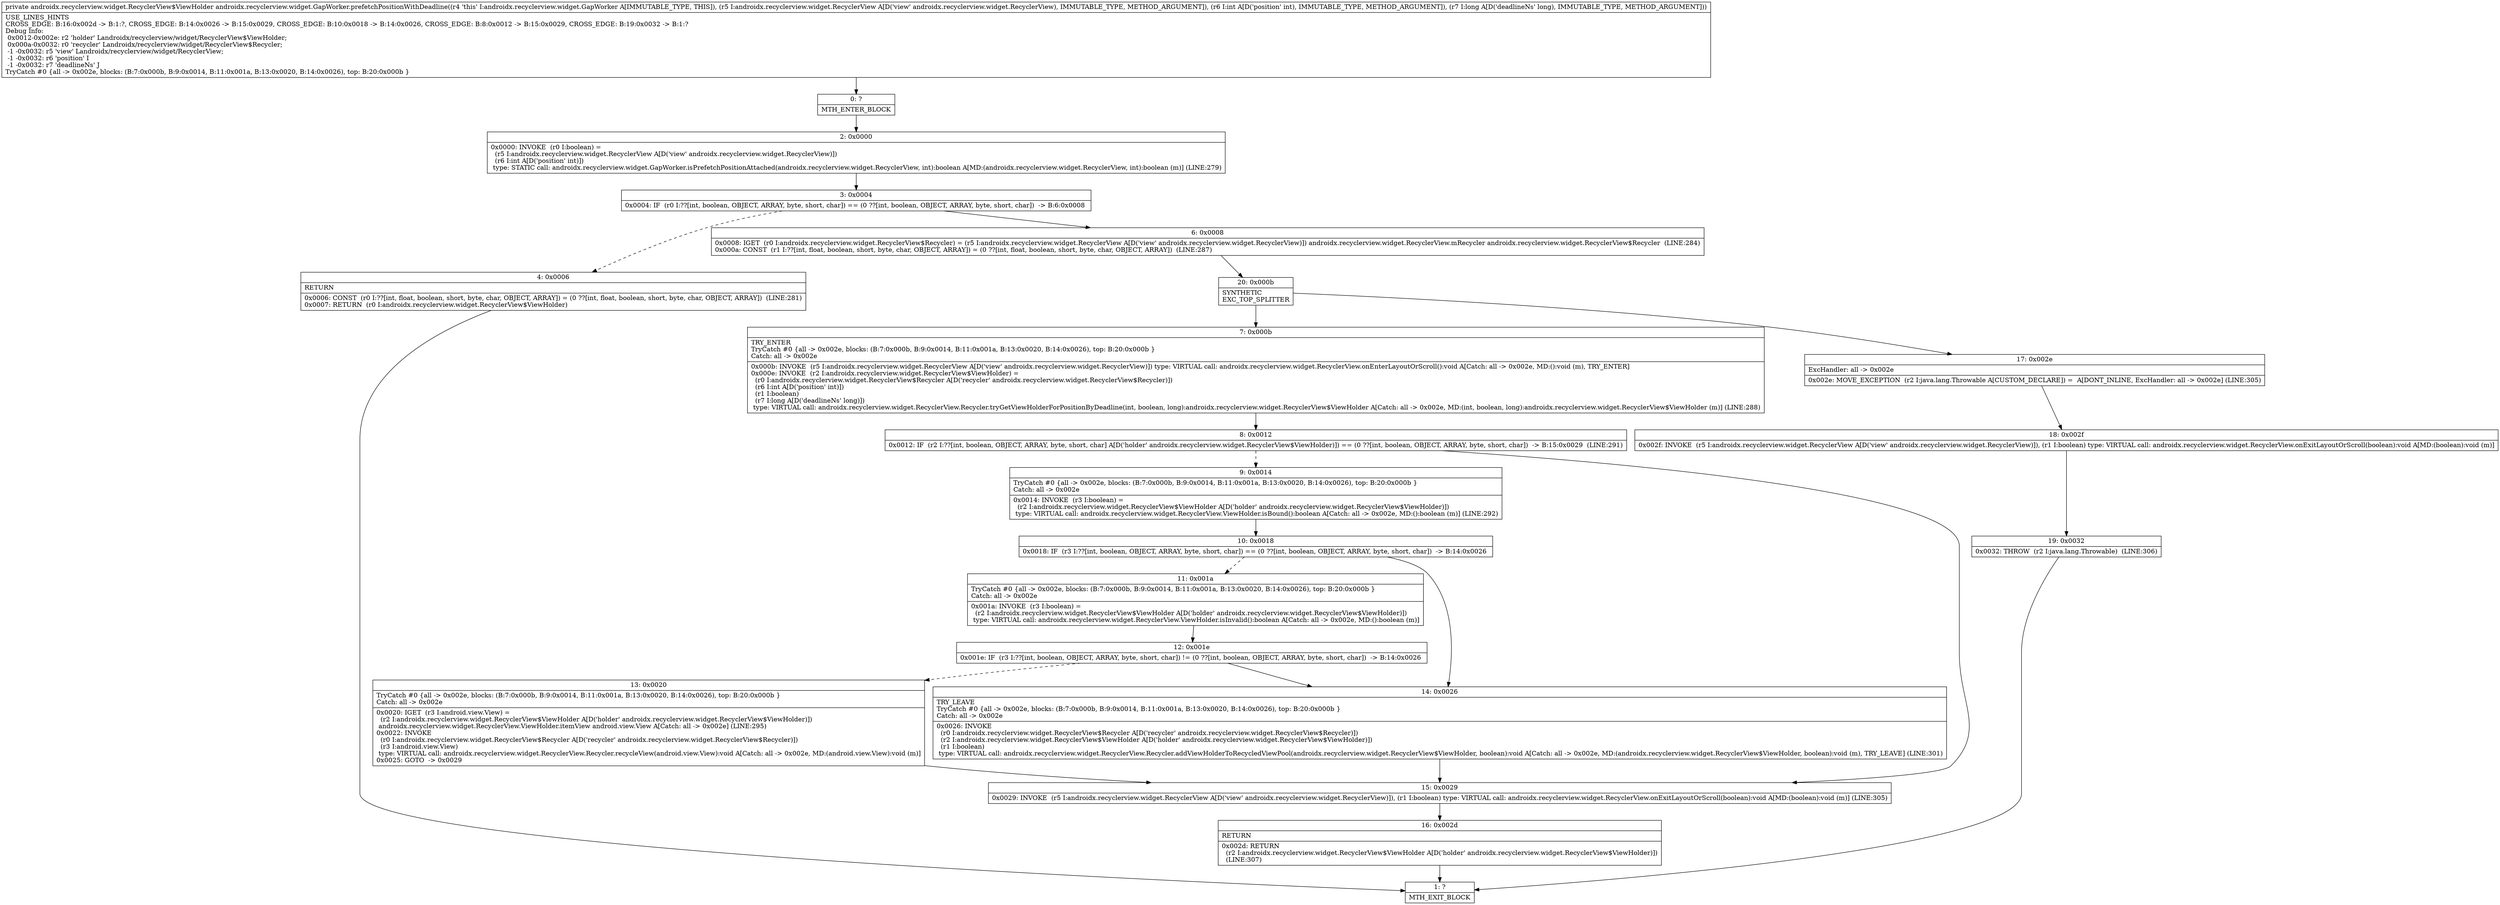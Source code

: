 digraph "CFG forandroidx.recyclerview.widget.GapWorker.prefetchPositionWithDeadline(Landroidx\/recyclerview\/widget\/RecyclerView;IJ)Landroidx\/recyclerview\/widget\/RecyclerView$ViewHolder;" {
Node_0 [shape=record,label="{0\:\ ?|MTH_ENTER_BLOCK\l}"];
Node_2 [shape=record,label="{2\:\ 0x0000|0x0000: INVOKE  (r0 I:boolean) = \l  (r5 I:androidx.recyclerview.widget.RecyclerView A[D('view' androidx.recyclerview.widget.RecyclerView)])\l  (r6 I:int A[D('position' int)])\l type: STATIC call: androidx.recyclerview.widget.GapWorker.isPrefetchPositionAttached(androidx.recyclerview.widget.RecyclerView, int):boolean A[MD:(androidx.recyclerview.widget.RecyclerView, int):boolean (m)] (LINE:279)\l}"];
Node_3 [shape=record,label="{3\:\ 0x0004|0x0004: IF  (r0 I:??[int, boolean, OBJECT, ARRAY, byte, short, char]) == (0 ??[int, boolean, OBJECT, ARRAY, byte, short, char])  \-\> B:6:0x0008 \l}"];
Node_4 [shape=record,label="{4\:\ 0x0006|RETURN\l|0x0006: CONST  (r0 I:??[int, float, boolean, short, byte, char, OBJECT, ARRAY]) = (0 ??[int, float, boolean, short, byte, char, OBJECT, ARRAY])  (LINE:281)\l0x0007: RETURN  (r0 I:androidx.recyclerview.widget.RecyclerView$ViewHolder) \l}"];
Node_1 [shape=record,label="{1\:\ ?|MTH_EXIT_BLOCK\l}"];
Node_6 [shape=record,label="{6\:\ 0x0008|0x0008: IGET  (r0 I:androidx.recyclerview.widget.RecyclerView$Recycler) = (r5 I:androidx.recyclerview.widget.RecyclerView A[D('view' androidx.recyclerview.widget.RecyclerView)]) androidx.recyclerview.widget.RecyclerView.mRecycler androidx.recyclerview.widget.RecyclerView$Recycler  (LINE:284)\l0x000a: CONST  (r1 I:??[int, float, boolean, short, byte, char, OBJECT, ARRAY]) = (0 ??[int, float, boolean, short, byte, char, OBJECT, ARRAY])  (LINE:287)\l}"];
Node_20 [shape=record,label="{20\:\ 0x000b|SYNTHETIC\lEXC_TOP_SPLITTER\l}"];
Node_7 [shape=record,label="{7\:\ 0x000b|TRY_ENTER\lTryCatch #0 \{all \-\> 0x002e, blocks: (B:7:0x000b, B:9:0x0014, B:11:0x001a, B:13:0x0020, B:14:0x0026), top: B:20:0x000b \}\lCatch: all \-\> 0x002e\l|0x000b: INVOKE  (r5 I:androidx.recyclerview.widget.RecyclerView A[D('view' androidx.recyclerview.widget.RecyclerView)]) type: VIRTUAL call: androidx.recyclerview.widget.RecyclerView.onEnterLayoutOrScroll():void A[Catch: all \-\> 0x002e, MD:():void (m), TRY_ENTER]\l0x000e: INVOKE  (r2 I:androidx.recyclerview.widget.RecyclerView$ViewHolder) = \l  (r0 I:androidx.recyclerview.widget.RecyclerView$Recycler A[D('recycler' androidx.recyclerview.widget.RecyclerView$Recycler)])\l  (r6 I:int A[D('position' int)])\l  (r1 I:boolean)\l  (r7 I:long A[D('deadlineNs' long)])\l type: VIRTUAL call: androidx.recyclerview.widget.RecyclerView.Recycler.tryGetViewHolderForPositionByDeadline(int, boolean, long):androidx.recyclerview.widget.RecyclerView$ViewHolder A[Catch: all \-\> 0x002e, MD:(int, boolean, long):androidx.recyclerview.widget.RecyclerView$ViewHolder (m)] (LINE:288)\l}"];
Node_8 [shape=record,label="{8\:\ 0x0012|0x0012: IF  (r2 I:??[int, boolean, OBJECT, ARRAY, byte, short, char] A[D('holder' androidx.recyclerview.widget.RecyclerView$ViewHolder)]) == (0 ??[int, boolean, OBJECT, ARRAY, byte, short, char])  \-\> B:15:0x0029  (LINE:291)\l}"];
Node_9 [shape=record,label="{9\:\ 0x0014|TryCatch #0 \{all \-\> 0x002e, blocks: (B:7:0x000b, B:9:0x0014, B:11:0x001a, B:13:0x0020, B:14:0x0026), top: B:20:0x000b \}\lCatch: all \-\> 0x002e\l|0x0014: INVOKE  (r3 I:boolean) = \l  (r2 I:androidx.recyclerview.widget.RecyclerView$ViewHolder A[D('holder' androidx.recyclerview.widget.RecyclerView$ViewHolder)])\l type: VIRTUAL call: androidx.recyclerview.widget.RecyclerView.ViewHolder.isBound():boolean A[Catch: all \-\> 0x002e, MD:():boolean (m)] (LINE:292)\l}"];
Node_10 [shape=record,label="{10\:\ 0x0018|0x0018: IF  (r3 I:??[int, boolean, OBJECT, ARRAY, byte, short, char]) == (0 ??[int, boolean, OBJECT, ARRAY, byte, short, char])  \-\> B:14:0x0026 \l}"];
Node_11 [shape=record,label="{11\:\ 0x001a|TryCatch #0 \{all \-\> 0x002e, blocks: (B:7:0x000b, B:9:0x0014, B:11:0x001a, B:13:0x0020, B:14:0x0026), top: B:20:0x000b \}\lCatch: all \-\> 0x002e\l|0x001a: INVOKE  (r3 I:boolean) = \l  (r2 I:androidx.recyclerview.widget.RecyclerView$ViewHolder A[D('holder' androidx.recyclerview.widget.RecyclerView$ViewHolder)])\l type: VIRTUAL call: androidx.recyclerview.widget.RecyclerView.ViewHolder.isInvalid():boolean A[Catch: all \-\> 0x002e, MD:():boolean (m)]\l}"];
Node_12 [shape=record,label="{12\:\ 0x001e|0x001e: IF  (r3 I:??[int, boolean, OBJECT, ARRAY, byte, short, char]) != (0 ??[int, boolean, OBJECT, ARRAY, byte, short, char])  \-\> B:14:0x0026 \l}"];
Node_13 [shape=record,label="{13\:\ 0x0020|TryCatch #0 \{all \-\> 0x002e, blocks: (B:7:0x000b, B:9:0x0014, B:11:0x001a, B:13:0x0020, B:14:0x0026), top: B:20:0x000b \}\lCatch: all \-\> 0x002e\l|0x0020: IGET  (r3 I:android.view.View) = \l  (r2 I:androidx.recyclerview.widget.RecyclerView$ViewHolder A[D('holder' androidx.recyclerview.widget.RecyclerView$ViewHolder)])\l androidx.recyclerview.widget.RecyclerView.ViewHolder.itemView android.view.View A[Catch: all \-\> 0x002e] (LINE:295)\l0x0022: INVOKE  \l  (r0 I:androidx.recyclerview.widget.RecyclerView$Recycler A[D('recycler' androidx.recyclerview.widget.RecyclerView$Recycler)])\l  (r3 I:android.view.View)\l type: VIRTUAL call: androidx.recyclerview.widget.RecyclerView.Recycler.recycleView(android.view.View):void A[Catch: all \-\> 0x002e, MD:(android.view.View):void (m)]\l0x0025: GOTO  \-\> 0x0029 \l}"];
Node_14 [shape=record,label="{14\:\ 0x0026|TRY_LEAVE\lTryCatch #0 \{all \-\> 0x002e, blocks: (B:7:0x000b, B:9:0x0014, B:11:0x001a, B:13:0x0020, B:14:0x0026), top: B:20:0x000b \}\lCatch: all \-\> 0x002e\l|0x0026: INVOKE  \l  (r0 I:androidx.recyclerview.widget.RecyclerView$Recycler A[D('recycler' androidx.recyclerview.widget.RecyclerView$Recycler)])\l  (r2 I:androidx.recyclerview.widget.RecyclerView$ViewHolder A[D('holder' androidx.recyclerview.widget.RecyclerView$ViewHolder)])\l  (r1 I:boolean)\l type: VIRTUAL call: androidx.recyclerview.widget.RecyclerView.Recycler.addViewHolderToRecycledViewPool(androidx.recyclerview.widget.RecyclerView$ViewHolder, boolean):void A[Catch: all \-\> 0x002e, MD:(androidx.recyclerview.widget.RecyclerView$ViewHolder, boolean):void (m), TRY_LEAVE] (LINE:301)\l}"];
Node_15 [shape=record,label="{15\:\ 0x0029|0x0029: INVOKE  (r5 I:androidx.recyclerview.widget.RecyclerView A[D('view' androidx.recyclerview.widget.RecyclerView)]), (r1 I:boolean) type: VIRTUAL call: androidx.recyclerview.widget.RecyclerView.onExitLayoutOrScroll(boolean):void A[MD:(boolean):void (m)] (LINE:305)\l}"];
Node_16 [shape=record,label="{16\:\ 0x002d|RETURN\l|0x002d: RETURN  \l  (r2 I:androidx.recyclerview.widget.RecyclerView$ViewHolder A[D('holder' androidx.recyclerview.widget.RecyclerView$ViewHolder)])\l  (LINE:307)\l}"];
Node_17 [shape=record,label="{17\:\ 0x002e|ExcHandler: all \-\> 0x002e\l|0x002e: MOVE_EXCEPTION  (r2 I:java.lang.Throwable A[CUSTOM_DECLARE]) =  A[DONT_INLINE, ExcHandler: all \-\> 0x002e] (LINE:305)\l}"];
Node_18 [shape=record,label="{18\:\ 0x002f|0x002f: INVOKE  (r5 I:androidx.recyclerview.widget.RecyclerView A[D('view' androidx.recyclerview.widget.RecyclerView)]), (r1 I:boolean) type: VIRTUAL call: androidx.recyclerview.widget.RecyclerView.onExitLayoutOrScroll(boolean):void A[MD:(boolean):void (m)]\l}"];
Node_19 [shape=record,label="{19\:\ 0x0032|0x0032: THROW  (r2 I:java.lang.Throwable)  (LINE:306)\l}"];
MethodNode[shape=record,label="{private androidx.recyclerview.widget.RecyclerView$ViewHolder androidx.recyclerview.widget.GapWorker.prefetchPositionWithDeadline((r4 'this' I:androidx.recyclerview.widget.GapWorker A[IMMUTABLE_TYPE, THIS]), (r5 I:androidx.recyclerview.widget.RecyclerView A[D('view' androidx.recyclerview.widget.RecyclerView), IMMUTABLE_TYPE, METHOD_ARGUMENT]), (r6 I:int A[D('position' int), IMMUTABLE_TYPE, METHOD_ARGUMENT]), (r7 I:long A[D('deadlineNs' long), IMMUTABLE_TYPE, METHOD_ARGUMENT]))  | USE_LINES_HINTS\lCROSS_EDGE: B:16:0x002d \-\> B:1:?, CROSS_EDGE: B:14:0x0026 \-\> B:15:0x0029, CROSS_EDGE: B:10:0x0018 \-\> B:14:0x0026, CROSS_EDGE: B:8:0x0012 \-\> B:15:0x0029, CROSS_EDGE: B:19:0x0032 \-\> B:1:?\lDebug Info:\l  0x0012\-0x002e: r2 'holder' Landroidx\/recyclerview\/widget\/RecyclerView$ViewHolder;\l  0x000a\-0x0032: r0 'recycler' Landroidx\/recyclerview\/widget\/RecyclerView$Recycler;\l  \-1 \-0x0032: r5 'view' Landroidx\/recyclerview\/widget\/RecyclerView;\l  \-1 \-0x0032: r6 'position' I\l  \-1 \-0x0032: r7 'deadlineNs' J\lTryCatch #0 \{all \-\> 0x002e, blocks: (B:7:0x000b, B:9:0x0014, B:11:0x001a, B:13:0x0020, B:14:0x0026), top: B:20:0x000b \}\l}"];
MethodNode -> Node_0;Node_0 -> Node_2;
Node_2 -> Node_3;
Node_3 -> Node_4[style=dashed];
Node_3 -> Node_6;
Node_4 -> Node_1;
Node_6 -> Node_20;
Node_20 -> Node_7;
Node_20 -> Node_17;
Node_7 -> Node_8;
Node_8 -> Node_9[style=dashed];
Node_8 -> Node_15;
Node_9 -> Node_10;
Node_10 -> Node_11[style=dashed];
Node_10 -> Node_14;
Node_11 -> Node_12;
Node_12 -> Node_13[style=dashed];
Node_12 -> Node_14;
Node_13 -> Node_15;
Node_14 -> Node_15;
Node_15 -> Node_16;
Node_16 -> Node_1;
Node_17 -> Node_18;
Node_18 -> Node_19;
Node_19 -> Node_1;
}

